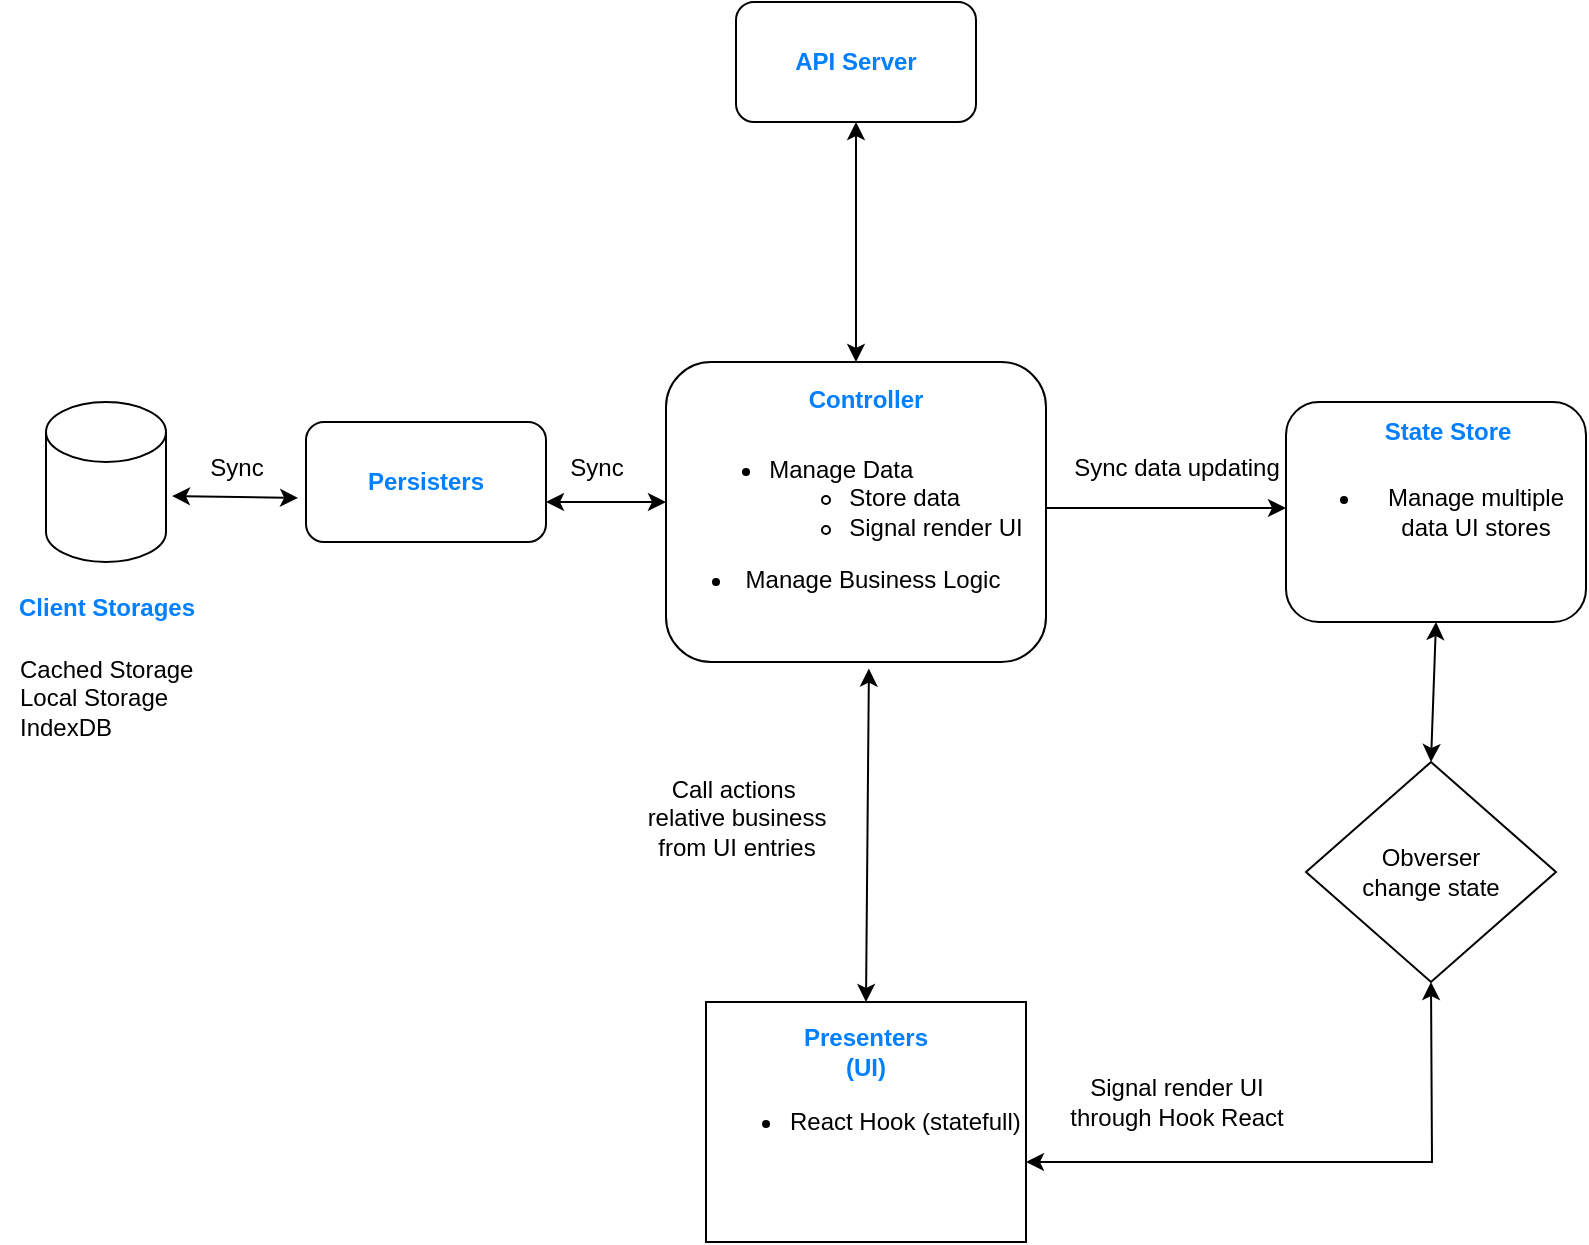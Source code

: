 <mxfile version="21.3.2" type="github">
  <diagram name="Page-1" id="5w2UPYTCycQ_TXRi-KqG">
    <mxGraphModel dx="1434" dy="764" grid="0" gridSize="10" guides="1" tooltips="1" connect="1" arrows="1" fold="1" page="1" pageScale="1" pageWidth="850" pageHeight="1100" math="0" shadow="0">
      <root>
        <mxCell id="0" />
        <mxCell id="1" parent="0" />
        <mxCell id="904-7ifa7hF9Sjh3Jci1-5" value="" style="shape=cylinder3;whiteSpace=wrap;html=1;boundedLbl=1;backgroundOutline=1;size=15;" vertex="1" parent="1">
          <mxGeometry x="45" y="290" width="60" height="80" as="geometry" />
        </mxCell>
        <mxCell id="904-7ifa7hF9Sjh3Jci1-6" value="&lt;b&gt;&lt;font color=&quot;#007fff&quot;&gt;Persisters&lt;/font&gt;&lt;/b&gt;" style="rounded=1;whiteSpace=wrap;html=1;" vertex="1" parent="1">
          <mxGeometry x="175" y="300" width="120" height="60" as="geometry" />
        </mxCell>
        <mxCell id="904-7ifa7hF9Sjh3Jci1-7" value="&lt;b&gt;&lt;font color=&quot;#007fff&quot;&gt;Client Storages&lt;/font&gt;&lt;/b&gt;" style="text;html=1;align=center;verticalAlign=middle;resizable=0;points=[];autosize=1;strokeColor=none;fillColor=none;" vertex="1" parent="1">
          <mxGeometry x="22" y="380" width="106" height="26" as="geometry" />
        </mxCell>
        <mxCell id="904-7ifa7hF9Sjh3Jci1-8" value="Cached Storage&lt;br&gt;Local Storage&lt;br&gt;IndexDB" style="text;html=1;strokeColor=none;fillColor=none;align=left;verticalAlign=middle;whiteSpace=wrap;rounded=0;" vertex="1" parent="1">
          <mxGeometry x="30" y="408" width="90" height="60" as="geometry" />
        </mxCell>
        <mxCell id="904-7ifa7hF9Sjh3Jci1-9" value="" style="endArrow=classic;startArrow=classic;html=1;rounded=0;entryX=-0.033;entryY=0.633;entryDx=0;entryDy=0;entryPerimeter=0;exitX=1.05;exitY=0.588;exitDx=0;exitDy=0;exitPerimeter=0;" edge="1" parent="1" source="904-7ifa7hF9Sjh3Jci1-5" target="904-7ifa7hF9Sjh3Jci1-6">
          <mxGeometry width="50" height="50" relative="1" as="geometry">
            <mxPoint x="105" y="338" as="sourcePoint" />
            <mxPoint x="155" y="290" as="targetPoint" />
          </mxGeometry>
        </mxCell>
        <mxCell id="904-7ifa7hF9Sjh3Jci1-10" value="" style="endArrow=classic;startArrow=classic;html=1;rounded=0;" edge="1" parent="1">
          <mxGeometry width="50" height="50" relative="1" as="geometry">
            <mxPoint x="295" y="340" as="sourcePoint" />
            <mxPoint x="355" y="340" as="targetPoint" />
          </mxGeometry>
        </mxCell>
        <mxCell id="904-7ifa7hF9Sjh3Jci1-11" value="Sync" style="text;html=1;align=center;verticalAlign=middle;resizable=0;points=[];autosize=1;strokeColor=none;fillColor=none;" vertex="1" parent="1">
          <mxGeometry x="115" y="308" width="50" height="30" as="geometry" />
        </mxCell>
        <mxCell id="904-7ifa7hF9Sjh3Jci1-12" value="Sync" style="text;html=1;align=center;verticalAlign=middle;resizable=0;points=[];autosize=1;strokeColor=none;fillColor=none;" vertex="1" parent="1">
          <mxGeometry x="295" y="308" width="50" height="30" as="geometry" />
        </mxCell>
        <mxCell id="904-7ifa7hF9Sjh3Jci1-13" value="" style="endArrow=classic;startArrow=classic;html=1;rounded=0;exitX=0;exitY=0.593;exitDx=0;exitDy=0;exitPerimeter=0;" edge="1" parent="1">
          <mxGeometry width="50" height="50" relative="1" as="geometry">
            <mxPoint x="665" y="343.02" as="sourcePoint" />
            <mxPoint x="523" y="343" as="targetPoint" />
          </mxGeometry>
        </mxCell>
        <mxCell id="904-7ifa7hF9Sjh3Jci1-14" value="Sync data updating" style="text;html=1;align=center;verticalAlign=middle;resizable=0;points=[];autosize=1;strokeColor=none;fillColor=none;" vertex="1" parent="1">
          <mxGeometry x="545" y="308" width="130" height="30" as="geometry" />
        </mxCell>
        <mxCell id="904-7ifa7hF9Sjh3Jci1-15" value="&lt;ul style=&quot;border-color: var(--border-color); text-align: left;&quot;&gt;&lt;li&gt;&lt;span style=&quot;background-color: initial;&quot;&gt;Manage Data&lt;/span&gt;&lt;/li&gt;&lt;ul&gt;&lt;li style=&quot;border-color: var(--border-color);&quot;&gt;Store data&lt;/li&gt;&lt;li style=&quot;border-color: var(--border-color);&quot;&gt;Signal render UI&lt;/li&gt;&lt;/ul&gt;&lt;/ul&gt;&lt;li style=&quot;border-color: var(--border-color);&quot;&gt;Manage Business Logic&lt;/li&gt;" style="rounded=1;whiteSpace=wrap;html=1;" vertex="1" parent="1">
          <mxGeometry x="355" y="270" width="190" height="150" as="geometry" />
        </mxCell>
        <mxCell id="904-7ifa7hF9Sjh3Jci1-16" value="&lt;b&gt;&lt;font color=&quot;#007fff&quot;&gt;Controller&lt;/font&gt;&lt;/b&gt;" style="text;html=1;strokeColor=none;fillColor=none;align=center;verticalAlign=middle;whiteSpace=wrap;rounded=0;" vertex="1" parent="1">
          <mxGeometry x="425" y="274" width="60" height="30" as="geometry" />
        </mxCell>
        <mxCell id="904-7ifa7hF9Sjh3Jci1-18" value="&lt;ul style=&quot;border-color: var(--border-color);&quot;&gt;&lt;li style=&quot;border-color: var(--border-color);&quot;&gt;Manage multiple data UI stores&lt;/li&gt;&lt;/ul&gt;" style="rounded=1;whiteSpace=wrap;html=1;" vertex="1" parent="1">
          <mxGeometry x="665" y="290" width="150" height="110" as="geometry" />
        </mxCell>
        <mxCell id="904-7ifa7hF9Sjh3Jci1-19" value="State Store" style="text;html=1;strokeColor=none;fillColor=none;align=center;verticalAlign=middle;whiteSpace=wrap;rounded=0;fontStyle=1;fontColor=#007FFF;" vertex="1" parent="1">
          <mxGeometry x="709" y="290" width="74" height="30" as="geometry" />
        </mxCell>
        <mxCell id="904-7ifa7hF9Sjh3Jci1-20" value="&lt;ul&gt;&lt;li&gt;&lt;span style=&quot;background-color: initial;&quot;&gt;React Hook (statefull)&lt;/span&gt;&lt;br&gt;&lt;/li&gt;&lt;/ul&gt;" style="rounded=0;whiteSpace=wrap;html=1;align=left;" vertex="1" parent="1">
          <mxGeometry x="375" y="590" width="160" height="120" as="geometry" />
        </mxCell>
        <mxCell id="904-7ifa7hF9Sjh3Jci1-21" value="Obverser &lt;br&gt;change state" style="rhombus;whiteSpace=wrap;html=1;" vertex="1" parent="1">
          <mxGeometry x="675" y="470" width="125" height="110" as="geometry" />
        </mxCell>
        <mxCell id="904-7ifa7hF9Sjh3Jci1-22" value="Presenters (UI)" style="text;html=1;strokeColor=none;fillColor=none;align=center;verticalAlign=middle;whiteSpace=wrap;rounded=0;fontStyle=1;fontColor=#007FFF;" vertex="1" parent="1">
          <mxGeometry x="425" y="600" width="60" height="30" as="geometry" />
        </mxCell>
        <mxCell id="904-7ifa7hF9Sjh3Jci1-23" value="" style="endArrow=classic;startArrow=classic;html=1;rounded=0;entryX=0.5;entryY=0;entryDx=0;entryDy=0;exitX=0.534;exitY=1.022;exitDx=0;exitDy=0;exitPerimeter=0;" edge="1" parent="1" source="904-7ifa7hF9Sjh3Jci1-15" target="904-7ifa7hF9Sjh3Jci1-20">
          <mxGeometry width="50" height="50" relative="1" as="geometry">
            <mxPoint x="455" y="430" as="sourcePoint" />
            <mxPoint x="449.5" y="573" as="targetPoint" />
          </mxGeometry>
        </mxCell>
        <mxCell id="904-7ifa7hF9Sjh3Jci1-24" value="" style="endArrow=classic;startArrow=classic;html=1;rounded=0;entryX=0.5;entryY=1;entryDx=0;entryDy=0;" edge="1" parent="1" target="904-7ifa7hF9Sjh3Jci1-21">
          <mxGeometry width="50" height="50" relative="1" as="geometry">
            <mxPoint x="535" y="670" as="sourcePoint" />
            <mxPoint x="585" y="620" as="targetPoint" />
            <Array as="points">
              <mxPoint x="738" y="670" />
            </Array>
          </mxGeometry>
        </mxCell>
        <mxCell id="904-7ifa7hF9Sjh3Jci1-25" value="" style="endArrow=classic;startArrow=classic;html=1;rounded=0;entryX=0.5;entryY=0;entryDx=0;entryDy=0;exitX=0.5;exitY=1;exitDx=0;exitDy=0;" edge="1" parent="1" source="904-7ifa7hF9Sjh3Jci1-18" target="904-7ifa7hF9Sjh3Jci1-21">
          <mxGeometry width="50" height="50" relative="1" as="geometry">
            <mxPoint x="435" y="570" as="sourcePoint" />
            <mxPoint x="485" y="520" as="targetPoint" />
          </mxGeometry>
        </mxCell>
        <mxCell id="904-7ifa7hF9Sjh3Jci1-26" value="Call actions&amp;nbsp;&lt;br&gt;relative business&lt;br&gt;from UI entries" style="text;html=1;align=center;verticalAlign=middle;resizable=0;points=[];autosize=1;strokeColor=none;fillColor=none;" vertex="1" parent="1">
          <mxGeometry x="335" y="468" width="110" height="60" as="geometry" />
        </mxCell>
        <mxCell id="904-7ifa7hF9Sjh3Jci1-27" value="Signal render UI &lt;br&gt;through Hook React" style="text;html=1;align=center;verticalAlign=middle;resizable=0;points=[];autosize=1;strokeColor=none;fillColor=none;" vertex="1" parent="1">
          <mxGeometry x="545" y="620" width="130" height="40" as="geometry" />
        </mxCell>
        <mxCell id="904-7ifa7hF9Sjh3Jci1-28" value="&lt;b&gt;&lt;font color=&quot;#007fff&quot;&gt;API Server&lt;/font&gt;&lt;/b&gt;" style="rounded=1;whiteSpace=wrap;html=1;" vertex="1" parent="1">
          <mxGeometry x="390" y="90" width="120" height="60" as="geometry" />
        </mxCell>
        <mxCell id="904-7ifa7hF9Sjh3Jci1-29" value="" style="endArrow=classic;startArrow=classic;html=1;rounded=0;entryX=0.5;entryY=1;entryDx=0;entryDy=0;" edge="1" parent="1" target="904-7ifa7hF9Sjh3Jci1-28">
          <mxGeometry width="50" height="50" relative="1" as="geometry">
            <mxPoint x="450" y="270" as="sourcePoint" />
            <mxPoint x="500" y="230" as="targetPoint" />
          </mxGeometry>
        </mxCell>
      </root>
    </mxGraphModel>
  </diagram>
</mxfile>
